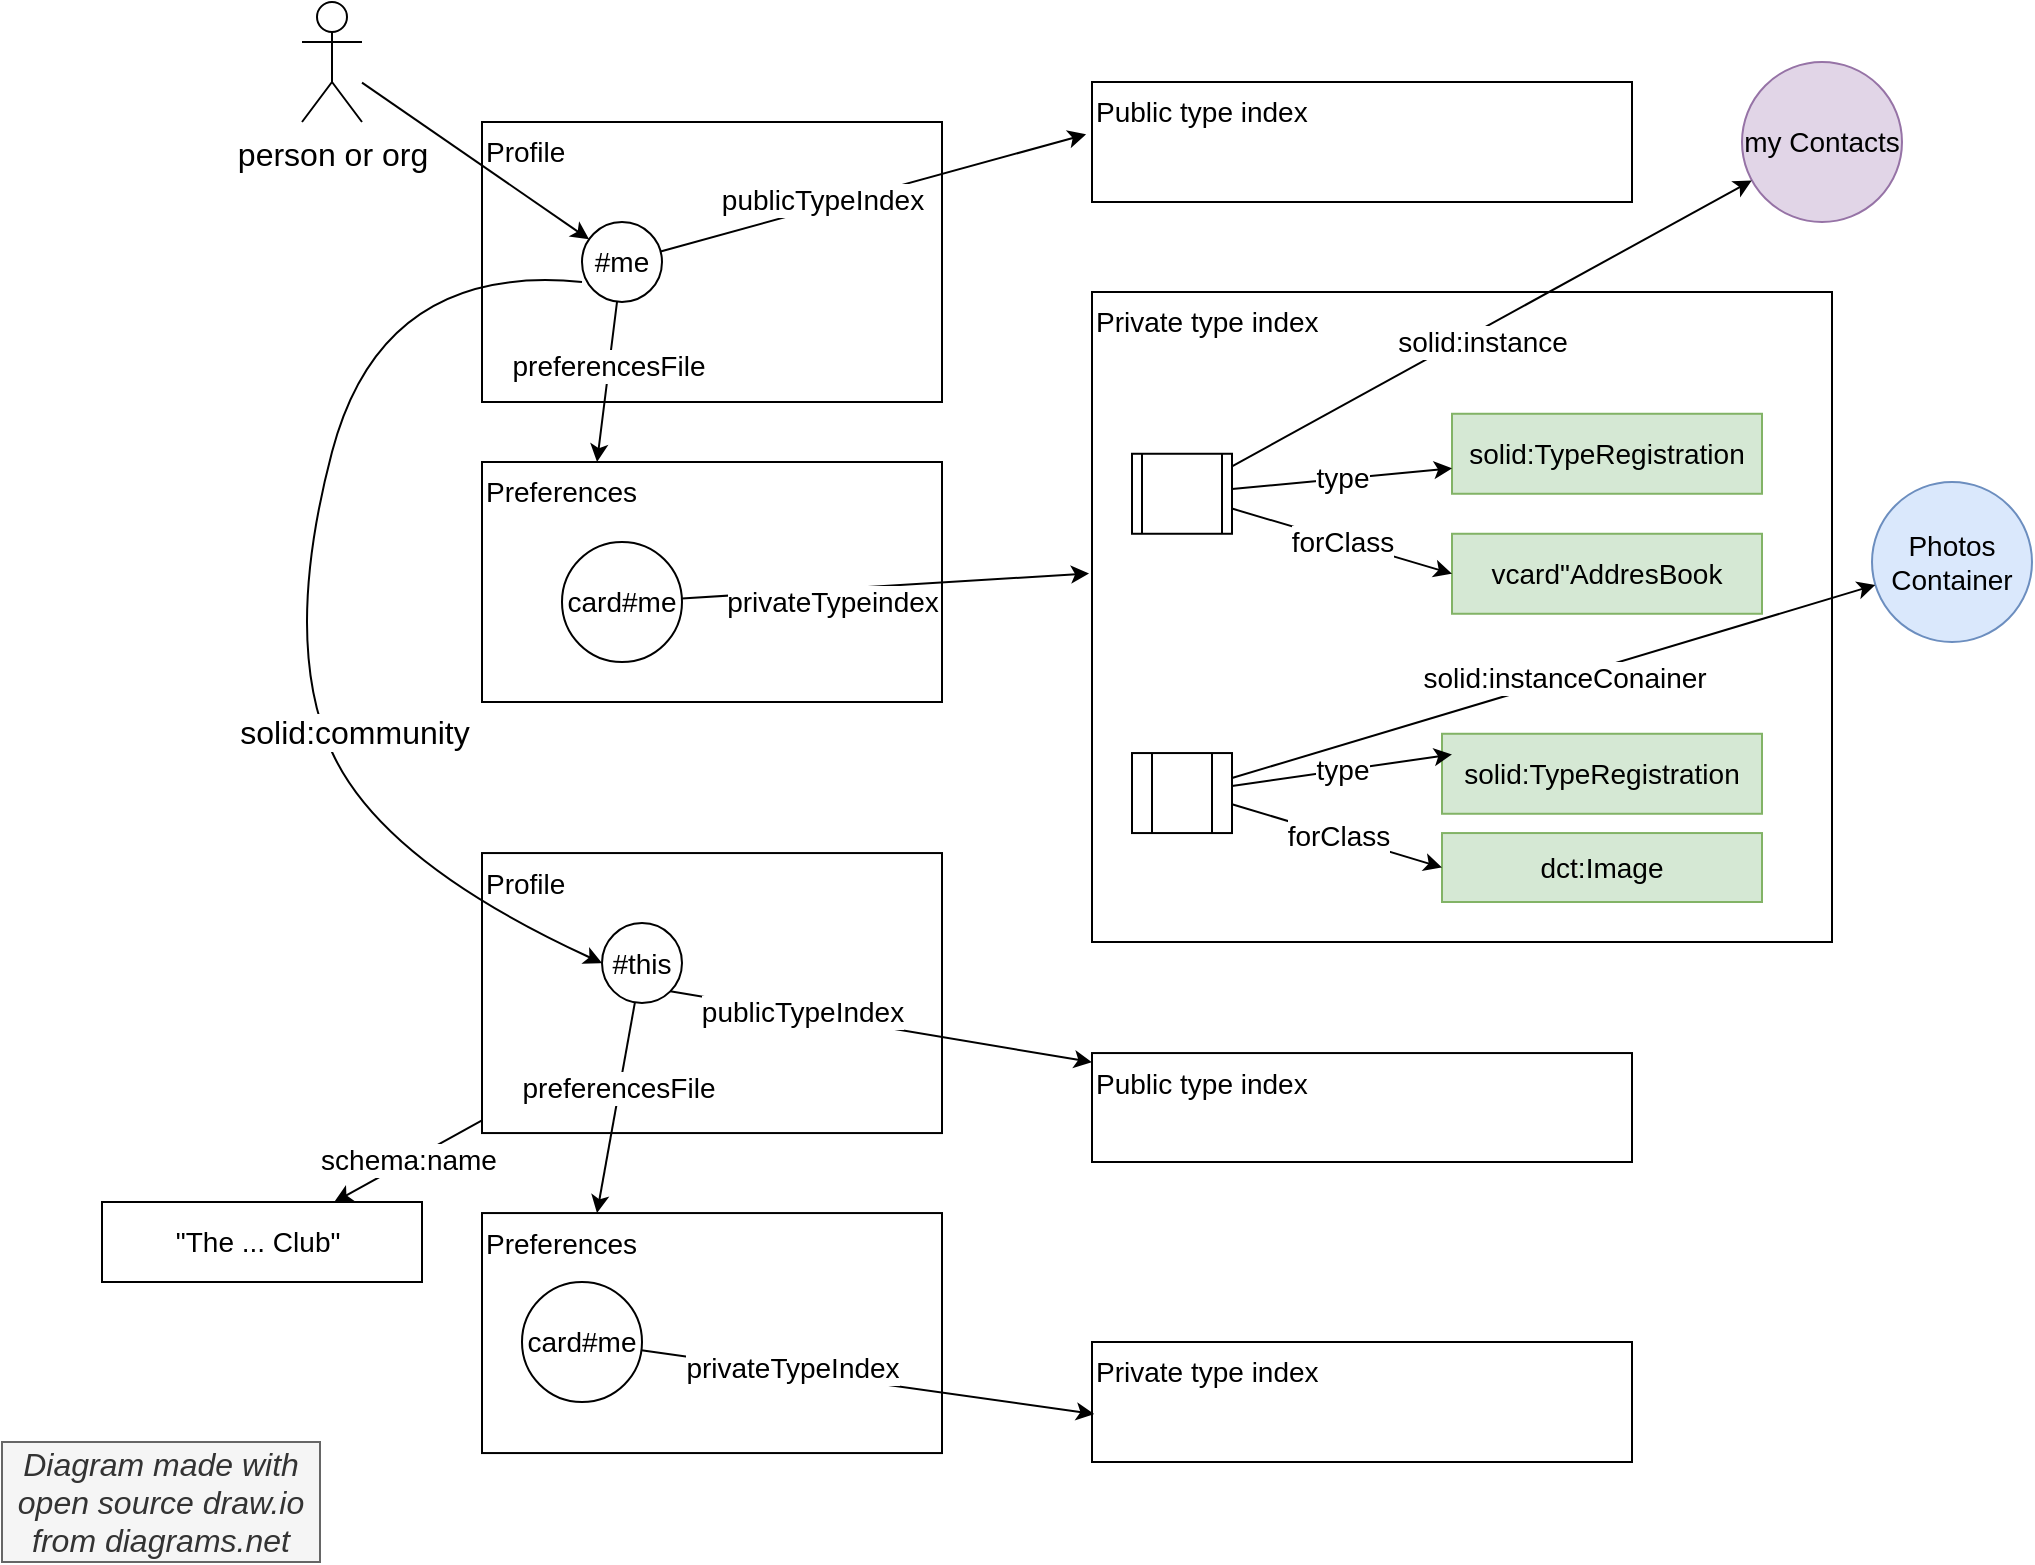<mxfile version="20.0.3" type="device"><diagram id="AEd8Vmp6dNGh9SCCwbZj" name="Page-1"><mxGraphModel dx="2276" dy="706" grid="1" gridSize="10" guides="1" tooltips="1" connect="1" arrows="1" fold="1" page="1" pageScale="1" pageWidth="850" pageHeight="1100" math="0" shadow="0"><root><mxCell id="0"/><mxCell id="1" parent="0"/><mxCell id="vzpUujUZq9k6vzecjn7I-3" value="Profile" style="rounded=0;whiteSpace=wrap;html=1;align=left;verticalAlign=top;fontSize=14;" parent="1" vertex="1"><mxGeometry x="150" y="110" width="230" height="140" as="geometry"/></mxCell><mxCell id="vzpUujUZq9k6vzecjn7I-4" value="Preferences" style="rounded=0;whiteSpace=wrap;html=1;align=left;verticalAlign=top;fontSize=14;" parent="1" vertex="1"><mxGeometry x="150" y="280" width="230" height="120" as="geometry"/></mxCell><mxCell id="vzpUujUZq9k6vzecjn7I-5" value="Public type index" style="rounded=0;whiteSpace=wrap;html=1;align=left;verticalAlign=top;fontSize=14;" parent="1" vertex="1"><mxGeometry x="455" y="90" width="270" height="60" as="geometry"/></mxCell><mxCell id="vzpUujUZq9k6vzecjn7I-6" value="Private type index" style="rounded=0;whiteSpace=wrap;html=1;align=left;verticalAlign=top;fontSize=14;" parent="1" vertex="1"><mxGeometry x="455" y="195" width="370" height="325" as="geometry"/></mxCell><mxCell id="vzpUujUZq9k6vzecjn7I-7" value="#me" style="ellipse;whiteSpace=wrap;html=1;aspect=fixed;fontSize=14;" parent="1" vertex="1"><mxGeometry x="200" y="160" width="40" height="40" as="geometry"/></mxCell><mxCell id="vzpUujUZq9k6vzecjn7I-9" value="" style="endArrow=classic;html=1;rounded=0;entryX=0.25;entryY=0;entryDx=0;entryDy=0;fontSize=14;" parent="1" source="vzpUujUZq9k6vzecjn7I-7" target="vzpUujUZq9k6vzecjn7I-4" edge="1"><mxGeometry width="50" height="50" relative="1" as="geometry"><mxPoint x="90" y="520" as="sourcePoint"/><mxPoint x="140" y="470" as="targetPoint"/></mxGeometry></mxCell><mxCell id="vzpUujUZq9k6vzecjn7I-10" value="preferencesFile" style="edgeLabel;html=1;align=center;verticalAlign=middle;resizable=0;points=[];fontSize=14;" parent="vzpUujUZq9k6vzecjn7I-9" vertex="1" connectable="0"><mxGeometry x="-0.197" y="-1" relative="1" as="geometry"><mxPoint as="offset"/></mxGeometry></mxCell><mxCell id="vzpUujUZq9k6vzecjn7I-12" value="" style="endArrow=classic;html=1;rounded=0;entryX=-0.004;entryY=0.433;entryDx=0;entryDy=0;entryPerimeter=0;fontSize=14;" parent="1" source="vzpUujUZq9k6vzecjn7I-14" target="vzpUujUZq9k6vzecjn7I-6" edge="1"><mxGeometry width="50" height="50" relative="1" as="geometry"><mxPoint x="400" y="450" as="sourcePoint"/><mxPoint x="450" y="400" as="targetPoint"/></mxGeometry></mxCell><mxCell id="vzpUujUZq9k6vzecjn7I-15" value="privateTypeindex&lt;br style=&quot;font-size: 14px;&quot;&gt;" style="edgeLabel;html=1;align=center;verticalAlign=middle;resizable=0;points=[];fontSize=14;" parent="vzpUujUZq9k6vzecjn7I-12" vertex="1" connectable="0"><mxGeometry x="-0.441" y="-2" relative="1" as="geometry"><mxPoint x="18" y="3" as="offset"/></mxGeometry></mxCell><mxCell id="vzpUujUZq9k6vzecjn7I-13" value="publicTypeIndex" style="endArrow=classic;html=1;rounded=0;entryX=-0.011;entryY=0.436;entryDx=0;entryDy=0;entryPerimeter=0;fontSize=14;" parent="1" source="vzpUujUZq9k6vzecjn7I-7" target="vzpUujUZq9k6vzecjn7I-5" edge="1"><mxGeometry x="-0.235" y="2" width="50" height="50" relative="1" as="geometry"><mxPoint x="190" y="500" as="sourcePoint"/><mxPoint x="240" y="450" as="targetPoint"/><mxPoint y="-1" as="offset"/></mxGeometry></mxCell><mxCell id="vzpUujUZq9k6vzecjn7I-14" value="card#me" style="ellipse;whiteSpace=wrap;html=1;aspect=fixed;fontSize=14;" parent="1" vertex="1"><mxGeometry x="190" y="320" width="60" height="60" as="geometry"/></mxCell><mxCell id="vzpUujUZq9k6vzecjn7I-17" value="my Contacts" style="ellipse;whiteSpace=wrap;html=1;aspect=fixed;fontSize=14;fillColor=#e1d5e7;strokeColor=#9673a6;" parent="1" vertex="1"><mxGeometry x="780" y="80" width="80" height="80" as="geometry"/></mxCell><mxCell id="vzpUujUZq9k6vzecjn7I-18" value="&lt;span style=&quot;font-size: 14px;&quot;&gt;vcard&quot;AddresBook&lt;/span&gt;" style="rounded=0;whiteSpace=wrap;html=1;fontSize=14;fillColor=#d5e8d4;strokeColor=#82b366;" parent="1" vertex="1"><mxGeometry x="635" y="315.88" width="155" height="40" as="geometry"/></mxCell><mxCell id="vzpUujUZq9k6vzecjn7I-19" value="" style="shape=process;whiteSpace=wrap;html=1;backgroundOutline=1;fontSize=14;" parent="1" vertex="1"><mxGeometry x="475" y="275.88" width="50" height="40" as="geometry"/></mxCell><mxCell id="vzpUujUZq9k6vzecjn7I-20" value="forClass" style="endArrow=classic;html=1;rounded=0;entryX=0;entryY=0.5;entryDx=0;entryDy=0;fontSize=14;" parent="1" source="vzpUujUZq9k6vzecjn7I-19" target="vzpUujUZq9k6vzecjn7I-18" edge="1"><mxGeometry width="50" height="50" relative="1" as="geometry"><mxPoint x="495" y="465.88" as="sourcePoint"/><mxPoint x="545" y="415.88" as="targetPoint"/></mxGeometry></mxCell><mxCell id="vzpUujUZq9k6vzecjn7I-21" value="solid:TypeRegistration" style="rounded=0;whiteSpace=wrap;html=1;fontSize=14;fillColor=#d5e8d4;strokeColor=#82b366;" parent="1" vertex="1"><mxGeometry x="635" y="255.88" width="155" height="40" as="geometry"/></mxCell><mxCell id="vzpUujUZq9k6vzecjn7I-22" value="type" style="endArrow=classic;html=1;rounded=0;fontSize=14;" parent="1" source="vzpUujUZq9k6vzecjn7I-19" target="vzpUujUZq9k6vzecjn7I-21" edge="1"><mxGeometry width="50" height="50" relative="1" as="geometry"><mxPoint x="445" y="465.88" as="sourcePoint"/><mxPoint x="715" y="455.88" as="targetPoint"/></mxGeometry></mxCell><mxCell id="vzpUujUZq9k6vzecjn7I-23" value="" style="endArrow=classic;html=1;rounded=0;fontSize=14;" parent="1" source="vzpUujUZq9k6vzecjn7I-19" edge="1" target="vzpUujUZq9k6vzecjn7I-17"><mxGeometry width="50" height="50" relative="1" as="geometry"><mxPoint x="315" y="585.88" as="sourcePoint"/><mxPoint x="798.906" y="153.119" as="targetPoint"/></mxGeometry></mxCell><mxCell id="vzpUujUZq9k6vzecjn7I-24" value="solid:instance" style="edgeLabel;html=1;align=center;verticalAlign=middle;resizable=0;points=[];fontSize=14;" parent="vzpUujUZq9k6vzecjn7I-23" vertex="1" connectable="0"><mxGeometry x="0.031" y="1" relative="1" as="geometry"><mxPoint x="-9" y="12" as="offset"/></mxGeometry></mxCell><mxCell id="vzpUujUZq9k6vzecjn7I-25" value="&lt;font style=&quot;font-size: 16px;&quot;&gt;person or org&lt;/font&gt;" style="shape=umlActor;verticalLabelPosition=bottom;verticalAlign=top;html=1;outlineConnect=0;fontSize=14;" parent="1" vertex="1"><mxGeometry x="60" y="50" width="30" height="60" as="geometry"/></mxCell><mxCell id="vzpUujUZq9k6vzecjn7I-26" value="" style="endArrow=classic;html=1;rounded=0;fontSize=14;" parent="1" source="vzpUujUZq9k6vzecjn7I-25" target="vzpUujUZq9k6vzecjn7I-7" edge="1"><mxGeometry width="50" height="50" relative="1" as="geometry"><mxPoint x="220" y="90" as="sourcePoint"/><mxPoint x="270" y="40" as="targetPoint"/></mxGeometry></mxCell><mxCell id="vzpUujUZq9k6vzecjn7I-56" value="&quot;The ... Club&quot;&amp;nbsp;" style="rounded=0;whiteSpace=wrap;html=1;fontSize=14;" parent="1" vertex="1"><mxGeometry x="-40" y="650" width="160" height="40" as="geometry"/></mxCell><mxCell id="vzpUujUZq9k6vzecjn7I-57" value="schema:name" style="endArrow=classic;html=1;rounded=0;fontSize=14;" parent="1" source="mjml1RbiEpWcKMJDCBE7-8" target="vzpUujUZq9k6vzecjn7I-56" edge="1"><mxGeometry width="50" height="50" relative="1" as="geometry"><mxPoint x="75" y="420" as="sourcePoint"/><mxPoint x="570" y="679.65" as="targetPoint"/></mxGeometry></mxCell><mxCell id="vzpUujUZq9k6vzecjn7I-60" value="dct:Image" style="rounded=0;whiteSpace=wrap;html=1;fontSize=14;fillColor=#d5e8d4;strokeColor=#82b366;" parent="1" vertex="1"><mxGeometry x="630" y="465.53" width="160" height="34.47" as="geometry"/></mxCell><mxCell id="vzpUujUZq9k6vzecjn7I-61" value="" style="shape=process;whiteSpace=wrap;html=1;backgroundOutline=1;fontSize=14;size=0.2;" parent="1" vertex="1"><mxGeometry x="475" y="425.53" width="50" height="40" as="geometry"/></mxCell><mxCell id="vzpUujUZq9k6vzecjn7I-62" value="forClass" style="endArrow=classic;html=1;rounded=0;entryX=0;entryY=0.5;entryDx=0;entryDy=0;fontSize=14;" parent="1" target="vzpUujUZq9k6vzecjn7I-60" edge="1"><mxGeometry width="50" height="50" relative="1" as="geometry"><mxPoint x="525" y="451.086" as="sourcePoint"/><mxPoint x="545" y="545.53" as="targetPoint"/></mxGeometry></mxCell><mxCell id="vzpUujUZq9k6vzecjn7I-63" value="solid:TypeRegistration" style="rounded=0;whiteSpace=wrap;html=1;fontSize=14;fillColor=#d5e8d4;strokeColor=#82b366;" parent="1" vertex="1"><mxGeometry x="630" y="415.88" width="160" height="40" as="geometry"/></mxCell><mxCell id="vzpUujUZq9k6vzecjn7I-64" value="type" style="endArrow=classic;html=1;rounded=0;fontSize=14;" parent="1" edge="1"><mxGeometry width="50" height="50" relative="1" as="geometry"><mxPoint x="525" y="441.959" as="sourcePoint"/><mxPoint x="635" y="426.244" as="targetPoint"/></mxGeometry></mxCell><mxCell id="vzpUujUZq9k6vzecjn7I-66" value="Photos Container" style="ellipse;whiteSpace=wrap;html=1;aspect=fixed;fontSize=14;fillColor=#dae8fc;strokeColor=#6c8ebf;" parent="1" vertex="1"><mxGeometry x="845" y="290" width="80" height="80" as="geometry"/></mxCell><mxCell id="vzpUujUZq9k6vzecjn7I-68" value="" style="endArrow=classic;html=1;rounded=0;fontSize=14;" parent="1" source="vzpUujUZq9k6vzecjn7I-61" target="vzpUujUZq9k6vzecjn7I-66" edge="1"><mxGeometry width="50" height="50" relative="1" as="geometry"><mxPoint x="535" y="293.94" as="sourcePoint"/><mxPoint x="808.906" y="163.119" as="targetPoint"/></mxGeometry></mxCell><mxCell id="vzpUujUZq9k6vzecjn7I-69" value="solid:instanceConainer" style="edgeLabel;html=1;align=center;verticalAlign=middle;resizable=0;points=[];fontSize=14;" parent="vzpUujUZq9k6vzecjn7I-68" vertex="1" connectable="0"><mxGeometry x="0.031" y="1" relative="1" as="geometry"><mxPoint as="offset"/></mxGeometry></mxCell><mxCell id="vzpUujUZq9k6vzecjn7I-70" style="edgeStyle=orthogonalEdgeStyle;rounded=0;orthogonalLoop=1;jettySize=auto;html=1;exitX=0.5;exitY=1;exitDx=0;exitDy=0;dashed=1;fontSize=16;strokeWidth=2;" parent="1" edge="1"><mxGeometry relative="1" as="geometry"><mxPoint x="435" y="629.65" as="sourcePoint"/><mxPoint x="435" y="629.65" as="targetPoint"/></mxGeometry></mxCell><mxCell id="vzpUujUZq9k6vzecjn7I-72" value="Diagram made with open source draw.io from diagrams.net" style="rounded=0;whiteSpace=wrap;html=1;fontSize=16;fillColor=#f5f5f5;fontColor=#333333;strokeColor=#666666;fontStyle=2" parent="1" vertex="1"><mxGeometry x="-90" y="770" width="159" height="60" as="geometry"/></mxCell><mxCell id="mjml1RbiEpWcKMJDCBE7-8" value="Profile" style="rounded=0;whiteSpace=wrap;html=1;align=left;verticalAlign=top;fontSize=14;" parent="1" vertex="1"><mxGeometry x="150" y="475.53" width="230" height="140" as="geometry"/></mxCell><mxCell id="mjml1RbiEpWcKMJDCBE7-9" value="Preferences" style="rounded=0;whiteSpace=wrap;html=1;align=left;verticalAlign=top;fontSize=14;" parent="1" vertex="1"><mxGeometry x="150" y="655.53" width="230" height="120" as="geometry"/></mxCell><mxCell id="mjml1RbiEpWcKMJDCBE7-10" value="#this" style="ellipse;whiteSpace=wrap;html=1;aspect=fixed;fontSize=14;" parent="1" vertex="1"><mxGeometry x="210" y="510.53" width="40" height="40" as="geometry"/></mxCell><mxCell id="mjml1RbiEpWcKMJDCBE7-11" value="" style="endArrow=classic;html=1;rounded=0;entryX=0.25;entryY=0;entryDx=0;entryDy=0;fontSize=14;" parent="1" source="mjml1RbiEpWcKMJDCBE7-10" target="mjml1RbiEpWcKMJDCBE7-9" edge="1"><mxGeometry width="50" height="50" relative="1" as="geometry"><mxPoint x="120" y="885.53" as="sourcePoint"/><mxPoint x="170" y="835.53" as="targetPoint"/></mxGeometry></mxCell><mxCell id="mjml1RbiEpWcKMJDCBE7-12" value="preferencesFile" style="edgeLabel;html=1;align=center;verticalAlign=middle;resizable=0;points=[];fontSize=14;" parent="mjml1RbiEpWcKMJDCBE7-11" vertex="1" connectable="0"><mxGeometry x="-0.197" y="-1" relative="1" as="geometry"><mxPoint as="offset"/></mxGeometry></mxCell><mxCell id="mjml1RbiEpWcKMJDCBE7-14" value="card#me" style="ellipse;whiteSpace=wrap;html=1;aspect=fixed;fontSize=14;" parent="1" vertex="1"><mxGeometry x="170" y="690" width="60" height="60" as="geometry"/></mxCell><mxCell id="mjml1RbiEpWcKMJDCBE7-18" value="" style="curved=1;endArrow=classic;html=1;rounded=0;entryX=0;entryY=0.5;entryDx=0;entryDy=0;" parent="1" target="mjml1RbiEpWcKMJDCBE7-10" edge="1"><mxGeometry width="50" height="50" relative="1" as="geometry"><mxPoint x="200" y="190" as="sourcePoint"/><mxPoint x="-30" y="190" as="targetPoint"/><Array as="points"><mxPoint x="100" y="180"/><mxPoint x="50" y="370"/><mxPoint x="100" y="480"/></Array></mxGeometry></mxCell><mxCell id="mjml1RbiEpWcKMJDCBE7-19" value="solid:community" style="edgeLabel;html=1;align=center;verticalAlign=middle;resizable=0;points=[];fontSize=16;" parent="mjml1RbiEpWcKMJDCBE7-18" vertex="1" connectable="0"><mxGeometry x="-0.273" y="-1" relative="1" as="geometry"><mxPoint x="11" y="143" as="offset"/></mxGeometry></mxCell><mxCell id="mjml1RbiEpWcKMJDCBE7-20" value="Public type index" style="rounded=0;whiteSpace=wrap;html=1;align=left;verticalAlign=top;fontSize=14;" parent="1" vertex="1"><mxGeometry x="455" y="575.53" width="270" height="54.47" as="geometry"/></mxCell><mxCell id="mjml1RbiEpWcKMJDCBE7-21" value="publicTypeIndex" style="endArrow=classic;html=1;rounded=0;fontSize=14;exitX=1;exitY=1;exitDx=0;exitDy=0;" parent="1" source="mjml1RbiEpWcKMJDCBE7-10" target="mjml1RbiEpWcKMJDCBE7-20" edge="1"><mxGeometry x="-0.378" y="1" width="50" height="50" relative="1" as="geometry"><mxPoint x="229.131" y="169.169" as="sourcePoint"/><mxPoint x="397.03" y="117.96" as="targetPoint"/><mxPoint as="offset"/></mxGeometry></mxCell><mxCell id="mjml1RbiEpWcKMJDCBE7-23" value="Private type index" style="rounded=0;whiteSpace=wrap;html=1;align=left;verticalAlign=top;fontSize=14;" parent="1" vertex="1"><mxGeometry x="455" y="720" width="270" height="60" as="geometry"/></mxCell><mxCell id="mjml1RbiEpWcKMJDCBE7-25" value="" style="endArrow=classic;html=1;rounded=0;entryX=0.004;entryY=0.6;entryDx=0;entryDy=0;entryPerimeter=0;fontSize=14;" parent="1" source="mjml1RbiEpWcKMJDCBE7-14" target="mjml1RbiEpWcKMJDCBE7-23" edge="1"><mxGeometry width="50" height="50" relative="1" as="geometry"><mxPoint x="251.433" y="790.003" as="sourcePoint"/><mxPoint x="400" y="798.43" as="targetPoint"/></mxGeometry></mxCell><mxCell id="AvP-byZeqd8_1hd6guJL-1" value="&lt;font style=&quot;font-size: 14px;&quot;&gt;privateTypeIndex&lt;/font&gt;" style="edgeLabel;html=1;align=center;verticalAlign=middle;resizable=0;points=[];" vertex="1" connectable="0" parent="mjml1RbiEpWcKMJDCBE7-25"><mxGeometry x="-0.335" y="2" relative="1" as="geometry"><mxPoint as="offset"/></mxGeometry></mxCell></root></mxGraphModel></diagram></mxfile>